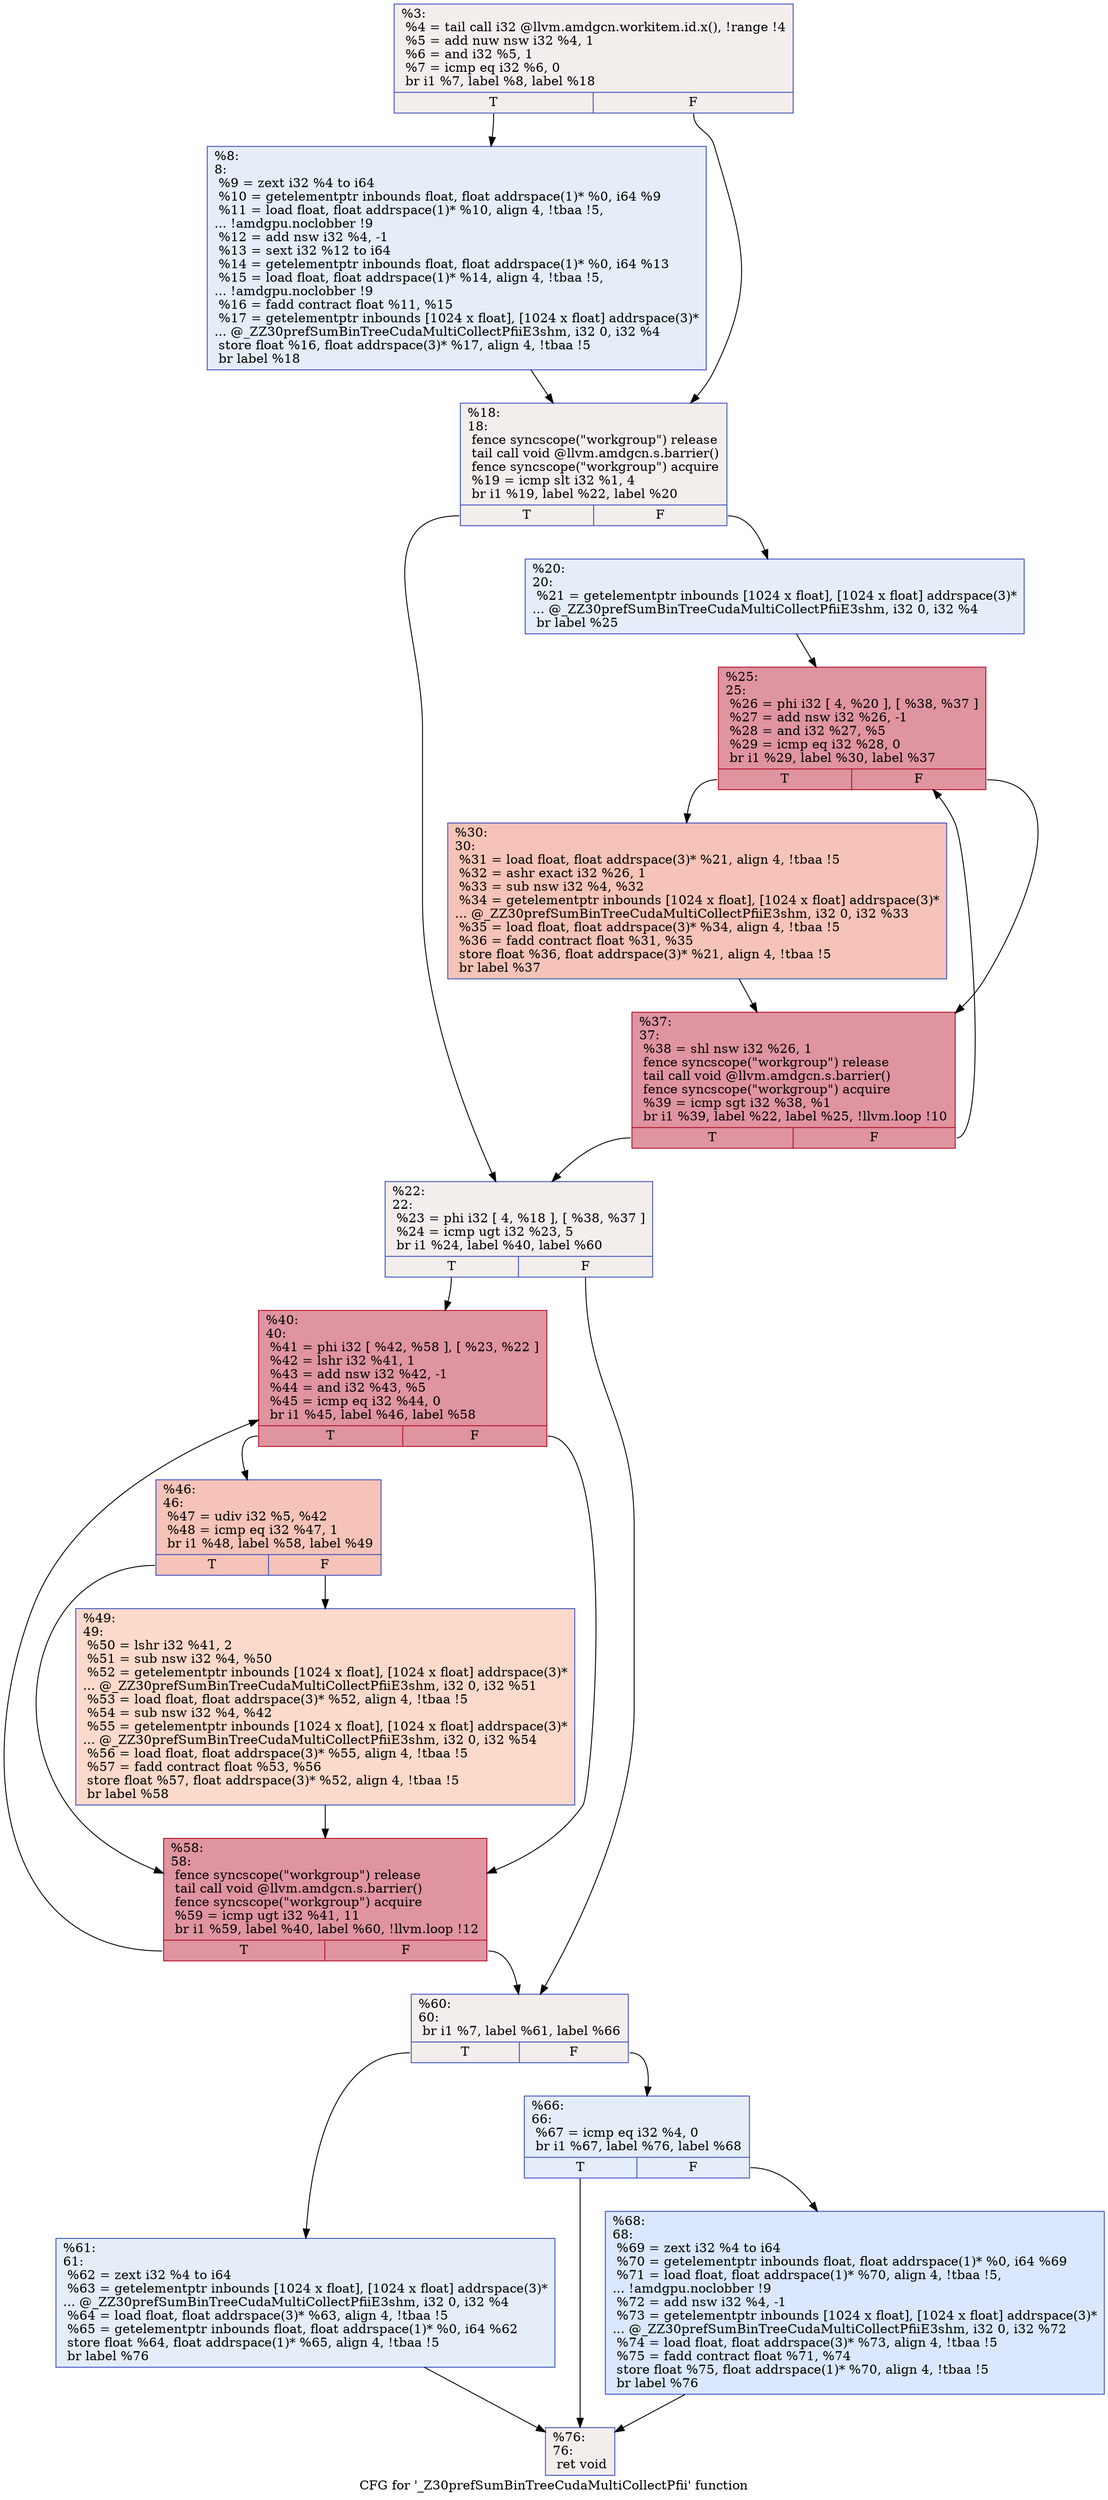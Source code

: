 digraph "CFG for '_Z30prefSumBinTreeCudaMultiCollectPfii' function" {
	label="CFG for '_Z30prefSumBinTreeCudaMultiCollectPfii' function";

	Node0x4fcbaf0 [shape=record,color="#3d50c3ff", style=filled, fillcolor="#e5d8d170",label="{%3:\l  %4 = tail call i32 @llvm.amdgcn.workitem.id.x(), !range !4\l  %5 = add nuw nsw i32 %4, 1\l  %6 = and i32 %5, 1\l  %7 = icmp eq i32 %6, 0\l  br i1 %7, label %8, label %18\l|{<s0>T|<s1>F}}"];
	Node0x4fcbaf0:s0 -> Node0x4fcd0d0;
	Node0x4fcbaf0:s1 -> Node0x4fcd160;
	Node0x4fcd0d0 [shape=record,color="#3d50c3ff", style=filled, fillcolor="#c5d6f270",label="{%8:\l8:                                                \l  %9 = zext i32 %4 to i64\l  %10 = getelementptr inbounds float, float addrspace(1)* %0, i64 %9\l  %11 = load float, float addrspace(1)* %10, align 4, !tbaa !5,\l... !amdgpu.noclobber !9\l  %12 = add nsw i32 %4, -1\l  %13 = sext i32 %12 to i64\l  %14 = getelementptr inbounds float, float addrspace(1)* %0, i64 %13\l  %15 = load float, float addrspace(1)* %14, align 4, !tbaa !5,\l... !amdgpu.noclobber !9\l  %16 = fadd contract float %11, %15\l  %17 = getelementptr inbounds [1024 x float], [1024 x float] addrspace(3)*\l... @_ZZ30prefSumBinTreeCudaMultiCollectPfiiE3shm, i32 0, i32 %4\l  store float %16, float addrspace(3)* %17, align 4, !tbaa !5\l  br label %18\l}"];
	Node0x4fcd0d0 -> Node0x4fcd160;
	Node0x4fcd160 [shape=record,color="#3d50c3ff", style=filled, fillcolor="#e5d8d170",label="{%18:\l18:                                               \l  fence syncscope(\"workgroup\") release\l  tail call void @llvm.amdgcn.s.barrier()\l  fence syncscope(\"workgroup\") acquire\l  %19 = icmp slt i32 %1, 4\l  br i1 %19, label %22, label %20\l|{<s0>T|<s1>F}}"];
	Node0x4fcd160:s0 -> Node0x4fcec80;
	Node0x4fcd160:s1 -> Node0x4fcecd0;
	Node0x4fcecd0 [shape=record,color="#3d50c3ff", style=filled, fillcolor="#c5d6f270",label="{%20:\l20:                                               \l  %21 = getelementptr inbounds [1024 x float], [1024 x float] addrspace(3)*\l... @_ZZ30prefSumBinTreeCudaMultiCollectPfiiE3shm, i32 0, i32 %4\l  br label %25\l}"];
	Node0x4fcecd0 -> Node0x4fcee20;
	Node0x4fcec80 [shape=record,color="#3d50c3ff", style=filled, fillcolor="#e5d8d170",label="{%22:\l22:                                               \l  %23 = phi i32 [ 4, %18 ], [ %38, %37 ]\l  %24 = icmp ugt i32 %23, 5\l  br i1 %24, label %40, label %60\l|{<s0>T|<s1>F}}"];
	Node0x4fcec80:s0 -> Node0x4fcf1a0;
	Node0x4fcec80:s1 -> Node0x4fcf230;
	Node0x4fcee20 [shape=record,color="#b70d28ff", style=filled, fillcolor="#b70d2870",label="{%25:\l25:                                               \l  %26 = phi i32 [ 4, %20 ], [ %38, %37 ]\l  %27 = add nsw i32 %26, -1\l  %28 = and i32 %27, %5\l  %29 = icmp eq i32 %28, 0\l  br i1 %29, label %30, label %37\l|{<s0>T|<s1>F}}"];
	Node0x4fcee20:s0 -> Node0x4fcf5d0;
	Node0x4fcee20:s1 -> Node0x4fcefa0;
	Node0x4fcf5d0 [shape=record,color="#3d50c3ff", style=filled, fillcolor="#e8765c70",label="{%30:\l30:                                               \l  %31 = load float, float addrspace(3)* %21, align 4, !tbaa !5\l  %32 = ashr exact i32 %26, 1\l  %33 = sub nsw i32 %4, %32\l  %34 = getelementptr inbounds [1024 x float], [1024 x float] addrspace(3)*\l... @_ZZ30prefSumBinTreeCudaMultiCollectPfiiE3shm, i32 0, i32 %33\l  %35 = load float, float addrspace(3)* %34, align 4, !tbaa !5\l  %36 = fadd contract float %31, %35\l  store float %36, float addrspace(3)* %21, align 4, !tbaa !5\l  br label %37\l}"];
	Node0x4fcf5d0 -> Node0x4fcefa0;
	Node0x4fcefa0 [shape=record,color="#b70d28ff", style=filled, fillcolor="#b70d2870",label="{%37:\l37:                                               \l  %38 = shl nsw i32 %26, 1\l  fence syncscope(\"workgroup\") release\l  tail call void @llvm.amdgcn.s.barrier()\l  fence syncscope(\"workgroup\") acquire\l  %39 = icmp sgt i32 %38, %1\l  br i1 %39, label %22, label %25, !llvm.loop !10\l|{<s0>T|<s1>F}}"];
	Node0x4fcefa0:s0 -> Node0x4fcec80;
	Node0x4fcefa0:s1 -> Node0x4fcee20;
	Node0x4fcf1a0 [shape=record,color="#b70d28ff", style=filled, fillcolor="#b70d2870",label="{%40:\l40:                                               \l  %41 = phi i32 [ %42, %58 ], [ %23, %22 ]\l  %42 = lshr i32 %41, 1\l  %43 = add nsw i32 %42, -1\l  %44 = and i32 %43, %5\l  %45 = icmp eq i32 %44, 0\l  br i1 %45, label %46, label %58\l|{<s0>T|<s1>F}}"];
	Node0x4fcf1a0:s0 -> Node0x4fd03c0;
	Node0x4fcf1a0:s1 -> Node0x4fd0040;
	Node0x4fd03c0 [shape=record,color="#3d50c3ff", style=filled, fillcolor="#e8765c70",label="{%46:\l46:                                               \l  %47 = udiv i32 %5, %42\l  %48 = icmp eq i32 %47, 1\l  br i1 %48, label %58, label %49\l|{<s0>T|<s1>F}}"];
	Node0x4fd03c0:s0 -> Node0x4fd0040;
	Node0x4fd03c0:s1 -> Node0x4fd05e0;
	Node0x4fd05e0 [shape=record,color="#3d50c3ff", style=filled, fillcolor="#f7a88970",label="{%49:\l49:                                               \l  %50 = lshr i32 %41, 2\l  %51 = sub nsw i32 %4, %50\l  %52 = getelementptr inbounds [1024 x float], [1024 x float] addrspace(3)*\l... @_ZZ30prefSumBinTreeCudaMultiCollectPfiiE3shm, i32 0, i32 %51\l  %53 = load float, float addrspace(3)* %52, align 4, !tbaa !5\l  %54 = sub nsw i32 %4, %42\l  %55 = getelementptr inbounds [1024 x float], [1024 x float] addrspace(3)*\l... @_ZZ30prefSumBinTreeCudaMultiCollectPfiiE3shm, i32 0, i32 %54\l  %56 = load float, float addrspace(3)* %55, align 4, !tbaa !5\l  %57 = fadd contract float %53, %56\l  store float %57, float addrspace(3)* %52, align 4, !tbaa !5\l  br label %58\l}"];
	Node0x4fd05e0 -> Node0x4fd0040;
	Node0x4fd0040 [shape=record,color="#b70d28ff", style=filled, fillcolor="#b70d2870",label="{%58:\l58:                                               \l  fence syncscope(\"workgroup\") release\l  tail call void @llvm.amdgcn.s.barrier()\l  fence syncscope(\"workgroup\") acquire\l  %59 = icmp ugt i32 %41, 11\l  br i1 %59, label %40, label %60, !llvm.loop !12\l|{<s0>T|<s1>F}}"];
	Node0x4fd0040:s0 -> Node0x4fcf1a0;
	Node0x4fd0040:s1 -> Node0x4fcf230;
	Node0x4fcf230 [shape=record,color="#3d50c3ff", style=filled, fillcolor="#e5d8d170",label="{%60:\l60:                                               \l  br i1 %7, label %61, label %66\l|{<s0>T|<s1>F}}"];
	Node0x4fcf230:s0 -> Node0x4fd0ff0;
	Node0x4fcf230:s1 -> Node0x4fd1040;
	Node0x4fd0ff0 [shape=record,color="#3d50c3ff", style=filled, fillcolor="#c5d6f270",label="{%61:\l61:                                               \l  %62 = zext i32 %4 to i64\l  %63 = getelementptr inbounds [1024 x float], [1024 x float] addrspace(3)*\l... @_ZZ30prefSumBinTreeCudaMultiCollectPfiiE3shm, i32 0, i32 %4\l  %64 = load float, float addrspace(3)* %63, align 4, !tbaa !5\l  %65 = getelementptr inbounds float, float addrspace(1)* %0, i64 %62\l  store float %64, float addrspace(1)* %65, align 4, !tbaa !5\l  br label %76\l}"];
	Node0x4fd0ff0 -> Node0x4fd11f0;
	Node0x4fd1040 [shape=record,color="#3d50c3ff", style=filled, fillcolor="#c5d6f270",label="{%66:\l66:                                               \l  %67 = icmp eq i32 %4, 0\l  br i1 %67, label %76, label %68\l|{<s0>T|<s1>F}}"];
	Node0x4fd1040:s0 -> Node0x4fd11f0;
	Node0x4fd1040:s1 -> Node0x4fcf9a0;
	Node0x4fcf9a0 [shape=record,color="#3d50c3ff", style=filled, fillcolor="#aec9fc70",label="{%68:\l68:                                               \l  %69 = zext i32 %4 to i64\l  %70 = getelementptr inbounds float, float addrspace(1)* %0, i64 %69\l  %71 = load float, float addrspace(1)* %70, align 4, !tbaa !5,\l... !amdgpu.noclobber !9\l  %72 = add nsw i32 %4, -1\l  %73 = getelementptr inbounds [1024 x float], [1024 x float] addrspace(3)*\l... @_ZZ30prefSumBinTreeCudaMultiCollectPfiiE3shm, i32 0, i32 %72\l  %74 = load float, float addrspace(3)* %73, align 4, !tbaa !5\l  %75 = fadd contract float %71, %74\l  store float %75, float addrspace(1)* %70, align 4, !tbaa !5\l  br label %76\l}"];
	Node0x4fcf9a0 -> Node0x4fd11f0;
	Node0x4fd11f0 [shape=record,color="#3d50c3ff", style=filled, fillcolor="#e5d8d170",label="{%76:\l76:                                               \l  ret void\l}"];
}
